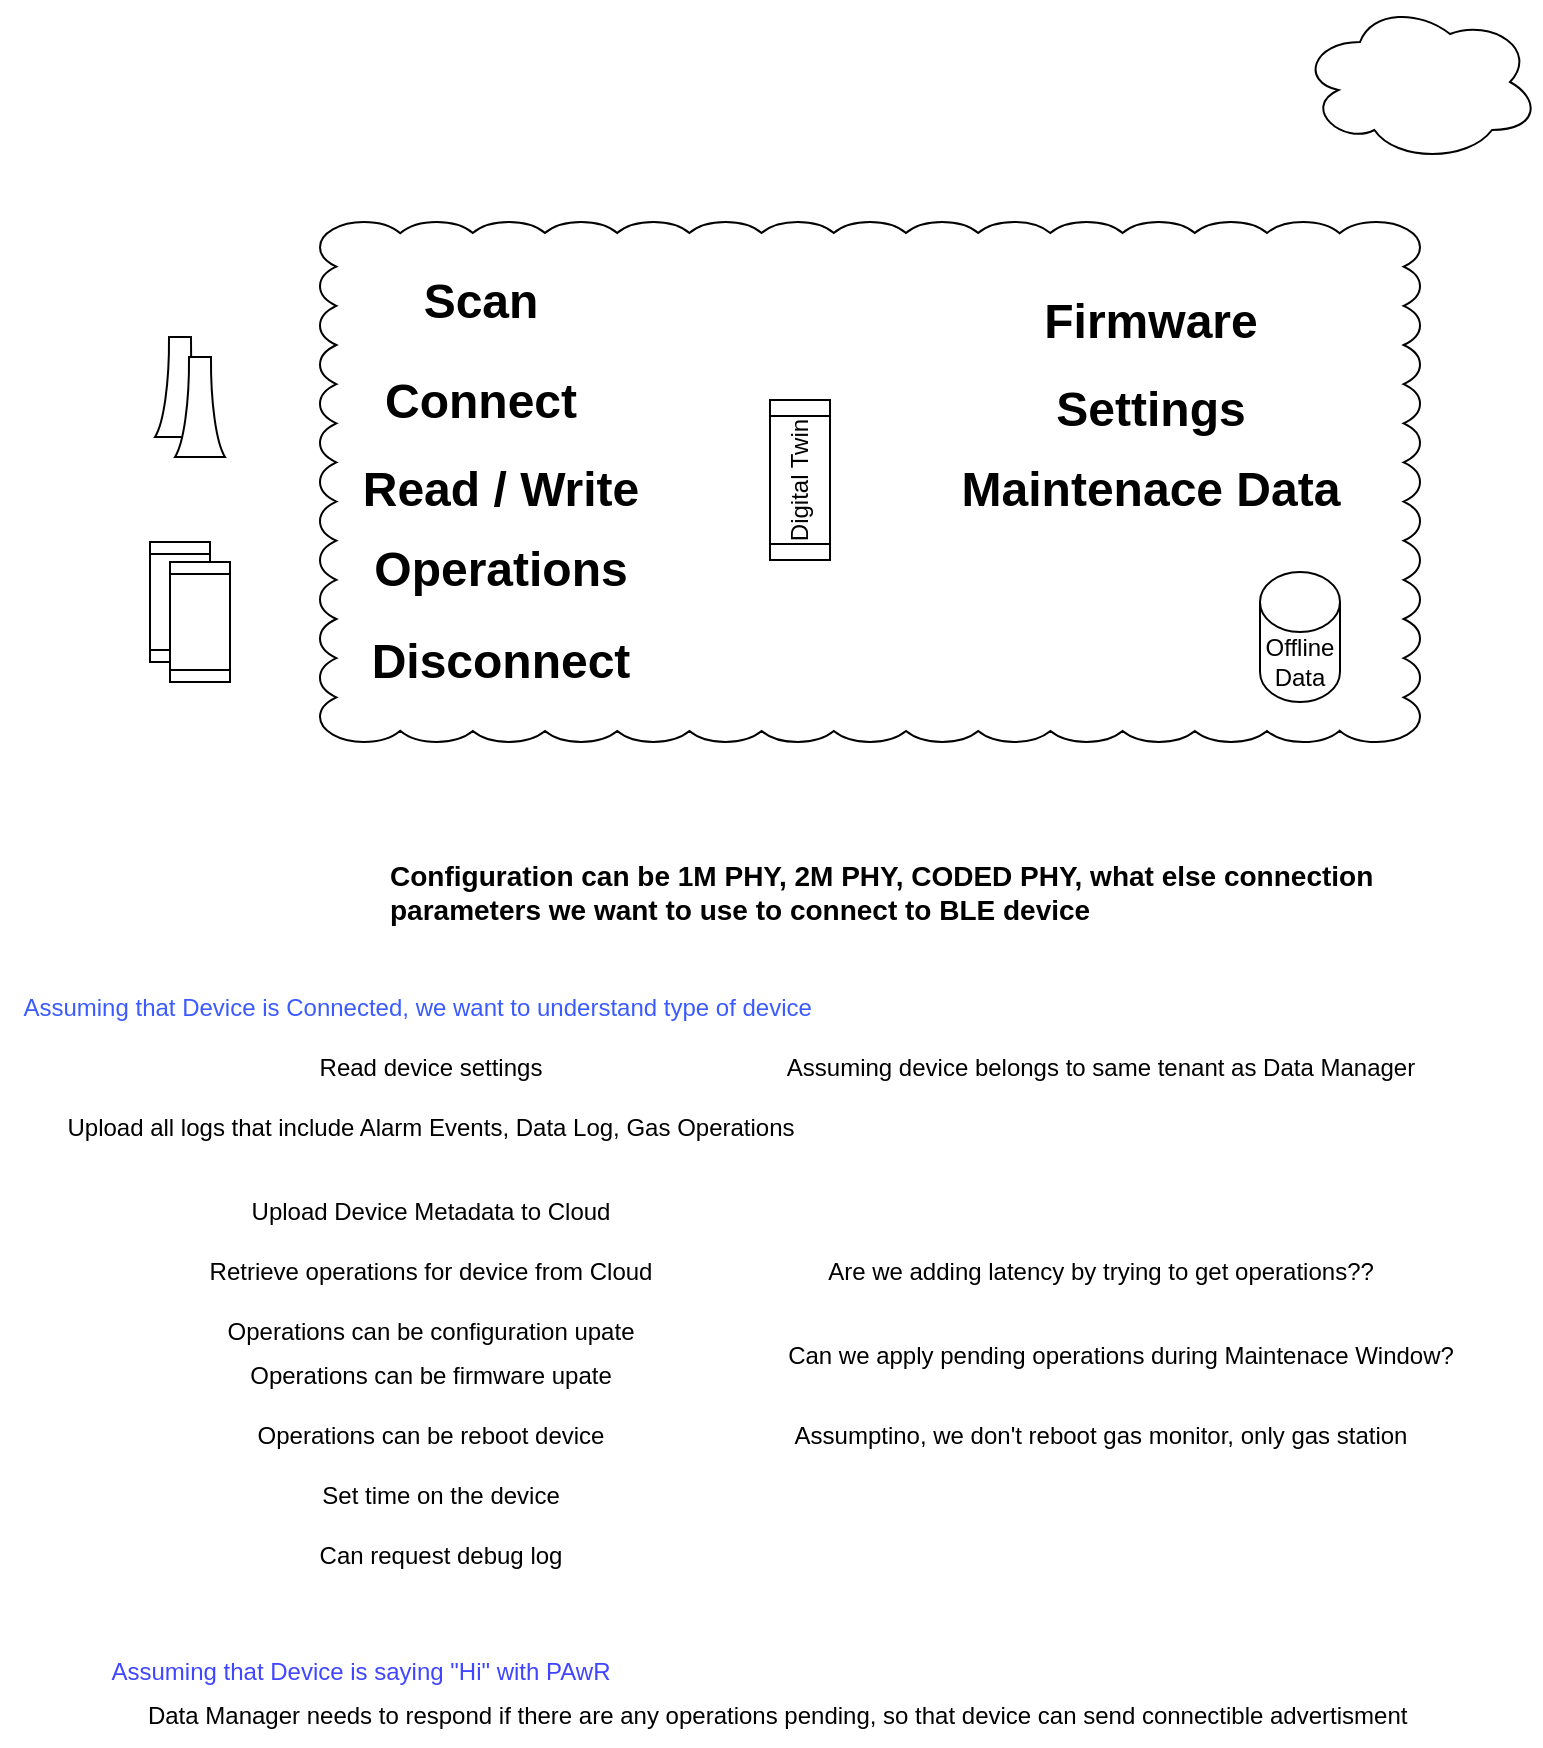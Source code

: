 <mxfile version="24.2.2" type="github" pages="5">
  <diagram name="BLE Device" id="xohVsvtXSEpIb4WMQ1DA">
    <mxGraphModel dx="1644" dy="412" grid="1" gridSize="10" guides="1" tooltips="1" connect="1" arrows="1" fold="1" page="1" pageScale="1" pageWidth="850" pageHeight="1100" math="0" shadow="0">
      <root>
        <mxCell id="0" />
        <mxCell id="1" parent="0" />
        <mxCell id="r-MkJSvTfkIxx8hobe0l-2" value="" style="ellipse;shape=cloud;whiteSpace=wrap;html=1;" parent="1" vertex="1">
          <mxGeometry x="620" y="10" width="120" height="80" as="geometry" />
        </mxCell>
        <mxCell id="r-MkJSvTfkIxx8hobe0l-3" value="" style="whiteSpace=wrap;html=1;shape=mxgraph.basic.cloud_rect" parent="1" vertex="1">
          <mxGeometry x="130" y="120" width="550" height="260" as="geometry" />
        </mxCell>
        <mxCell id="r-MkJSvTfkIxx8hobe0l-6" value="" style="verticalLabelPosition=bottom;align=center;outlineConnect=0;dashed=0;html=1;verticalAlign=top;shape=mxgraph.pid.flow_sensors.flow_nozzle;rotation=-90;" parent="1" vertex="1">
          <mxGeometry x="35" y="190" width="50" height="25" as="geometry" />
        </mxCell>
        <mxCell id="r-MkJSvTfkIxx8hobe0l-8" value="" style="shape=process;whiteSpace=wrap;html=1;backgroundOutline=1;rotation=-90;" parent="1" vertex="1">
          <mxGeometry x="30" y="295" width="60" height="30" as="geometry" />
        </mxCell>
        <mxCell id="r-MkJSvTfkIxx8hobe0l-18" value="Scan" style="text;strokeColor=none;fillColor=none;html=1;fontSize=24;fontStyle=1;verticalAlign=middle;align=center;" parent="1" vertex="1">
          <mxGeometry x="160" y="140" width="100" height="40" as="geometry" />
        </mxCell>
        <mxCell id="r-MkJSvTfkIxx8hobe0l-19" value="Connect" style="text;strokeColor=none;fillColor=none;html=1;fontSize=24;fontStyle=1;verticalAlign=middle;align=center;" parent="1" vertex="1">
          <mxGeometry x="160" y="190" width="100" height="40" as="geometry" />
        </mxCell>
        <mxCell id="r-MkJSvTfkIxx8hobe0l-20" value="Read / Write" style="text;strokeColor=none;fillColor=none;html=1;fontSize=24;fontStyle=1;verticalAlign=middle;align=center;" parent="1" vertex="1">
          <mxGeometry x="170" y="234" width="100" height="40" as="geometry" />
        </mxCell>
        <mxCell id="r-MkJSvTfkIxx8hobe0l-21" value="Disconnect" style="text;strokeColor=none;fillColor=none;html=1;fontSize=24;fontStyle=1;verticalAlign=middle;align=center;" parent="1" vertex="1">
          <mxGeometry x="170" y="320" width="100" height="40" as="geometry" />
        </mxCell>
        <mxCell id="r-MkJSvTfkIxx8hobe0l-23" value="Settings" style="text;strokeColor=none;fillColor=none;html=1;fontSize=24;fontStyle=1;verticalAlign=middle;align=center;" parent="1" vertex="1">
          <mxGeometry x="460" y="194" width="170" height="40" as="geometry" />
        </mxCell>
        <mxCell id="r-MkJSvTfkIxx8hobe0l-25" value="Firmware" style="text;strokeColor=none;fillColor=none;html=1;fontSize=24;fontStyle=1;verticalAlign=middle;align=center;" parent="1" vertex="1">
          <mxGeometry x="460" y="150" width="170" height="40" as="geometry" />
        </mxCell>
        <mxCell id="r-MkJSvTfkIxx8hobe0l-26" value="Maintenace Data" style="text;strokeColor=none;fillColor=none;html=1;fontSize=24;fontStyle=1;verticalAlign=middle;align=center;" parent="1" vertex="1">
          <mxGeometry x="460" y="234" width="170" height="40" as="geometry" />
        </mxCell>
        <mxCell id="r-MkJSvTfkIxx8hobe0l-27" value="Digital Twin" style="shape=process;whiteSpace=wrap;html=1;backgroundOutline=1;rotation=-90;" parent="1" vertex="1">
          <mxGeometry x="330" y="234" width="80" height="30" as="geometry" />
        </mxCell>
        <mxCell id="r-MkJSvTfkIxx8hobe0l-28" value="Operations" style="text;strokeColor=none;fillColor=none;html=1;fontSize=24;fontStyle=1;verticalAlign=middle;align=center;" parent="1" vertex="1">
          <mxGeometry x="170" y="274" width="100" height="40" as="geometry" />
        </mxCell>
        <mxCell id="r-MkJSvTfkIxx8hobe0l-31" value="Offline Data" style="shape=cylinder3;whiteSpace=wrap;html=1;boundedLbl=1;backgroundOutline=1;size=15;" parent="1" vertex="1">
          <mxGeometry x="600" y="295" width="40" height="65" as="geometry" />
        </mxCell>
        <mxCell id="r-MkJSvTfkIxx8hobe0l-32" value="&lt;h1 style=&quot;font-size: 14px;&quot;&gt;Configuration can be 1M PHY, 2M PHY, CODED PHY, what else connection parameters we want to use to connect to BLE device&lt;/h1&gt;" style="text;html=1;spacing=5;spacingTop=-20;whiteSpace=wrap;overflow=hidden;rounded=0;fontSize=14;" parent="1" vertex="1">
          <mxGeometry x="160" y="440" width="550" height="40" as="geometry" />
        </mxCell>
        <mxCell id="r-MkJSvTfkIxx8hobe0l-33" value="Assuming that Device is Connected, we want to understand type of device&amp;nbsp;" style="text;html=1;align=center;verticalAlign=middle;resizable=0;points=[];autosize=1;strokeColor=none;fillColor=none;fontColor=#3B5BFF;" parent="1" vertex="1">
          <mxGeometry x="-30" y="498" width="420" height="30" as="geometry" />
        </mxCell>
        <mxCell id="r-MkJSvTfkIxx8hobe0l-34" value="Read device settings" style="text;html=1;align=center;verticalAlign=middle;resizable=0;points=[];autosize=1;strokeColor=none;fillColor=none;" parent="1" vertex="1">
          <mxGeometry x="120" y="528" width="130" height="30" as="geometry" />
        </mxCell>
        <mxCell id="r-MkJSvTfkIxx8hobe0l-35" value="Assuming device belongs to same tenant as Data Manager" style="text;html=1;align=center;verticalAlign=middle;resizable=0;points=[];autosize=1;strokeColor=none;fillColor=none;" parent="1" vertex="1">
          <mxGeometry x="350" y="528" width="340" height="30" as="geometry" />
        </mxCell>
        <mxCell id="r-MkJSvTfkIxx8hobe0l-36" value="Upload Device Metadata to Cloud" style="text;html=1;align=center;verticalAlign=middle;resizable=0;points=[];autosize=1;strokeColor=none;fillColor=none;" parent="1" vertex="1">
          <mxGeometry x="85" y="600" width="200" height="30" as="geometry" />
        </mxCell>
        <mxCell id="r-MkJSvTfkIxx8hobe0l-37" value="Retrieve operations for device from Cloud" style="text;html=1;align=center;verticalAlign=middle;resizable=0;points=[];autosize=1;strokeColor=none;fillColor=none;" parent="1" vertex="1">
          <mxGeometry x="65" y="630" width="240" height="30" as="geometry" />
        </mxCell>
        <mxCell id="r-MkJSvTfkIxx8hobe0l-38" value="Are we adding latency by trying to get operations??" style="text;html=1;align=center;verticalAlign=middle;resizable=0;points=[];autosize=1;strokeColor=none;fillColor=none;" parent="1" vertex="1">
          <mxGeometry x="370" y="630" width="300" height="30" as="geometry" />
        </mxCell>
        <mxCell id="r-MkJSvTfkIxx8hobe0l-39" value="Operations can be configuration upate" style="text;html=1;align=center;verticalAlign=middle;resizable=0;points=[];autosize=1;strokeColor=none;fillColor=none;" parent="1" vertex="1">
          <mxGeometry x="70" y="660" width="230" height="30" as="geometry" />
        </mxCell>
        <mxCell id="r-MkJSvTfkIxx8hobe0l-40" value="Operations can be firmware upate" style="text;html=1;align=center;verticalAlign=middle;resizable=0;points=[];autosize=1;strokeColor=none;fillColor=none;" parent="1" vertex="1">
          <mxGeometry x="85" y="682" width="200" height="30" as="geometry" />
        </mxCell>
        <mxCell id="r-MkJSvTfkIxx8hobe0l-41" value="Operations can be reboot device" style="text;html=1;align=center;verticalAlign=middle;resizable=0;points=[];autosize=1;strokeColor=none;fillColor=none;" parent="1" vertex="1">
          <mxGeometry x="85" y="712" width="200" height="30" as="geometry" />
        </mxCell>
        <mxCell id="r-MkJSvTfkIxx8hobe0l-42" value="Assumptino, we don&#39;t reboot gas monitor, only gas station" style="text;html=1;align=center;verticalAlign=middle;resizable=0;points=[];autosize=1;strokeColor=none;fillColor=none;" parent="1" vertex="1">
          <mxGeometry x="355" y="712" width="330" height="30" as="geometry" />
        </mxCell>
        <mxCell id="r-MkJSvTfkIxx8hobe0l-43" value="Set time on the device" style="text;html=1;align=center;verticalAlign=middle;resizable=0;points=[];autosize=1;strokeColor=none;fillColor=none;" parent="1" vertex="1">
          <mxGeometry x="120" y="742" width="140" height="30" as="geometry" />
        </mxCell>
        <mxCell id="r-MkJSvTfkIxx8hobe0l-44" value="Can request debug log" style="text;html=1;align=center;verticalAlign=middle;resizable=0;points=[];autosize=1;strokeColor=none;fillColor=none;" parent="1" vertex="1">
          <mxGeometry x="120" y="772" width="140" height="30" as="geometry" />
        </mxCell>
        <mxCell id="r-MkJSvTfkIxx8hobe0l-45" value="Upload all logs that include Alarm Events, Data Log, Gas Operations" style="text;html=1;align=center;verticalAlign=middle;resizable=0;points=[];autosize=1;strokeColor=none;fillColor=none;" parent="1" vertex="1">
          <mxGeometry x="-10" y="558" width="390" height="30" as="geometry" />
        </mxCell>
        <mxCell id="r-MkJSvTfkIxx8hobe0l-46" value="Can we apply pending operations during Maintenace Window?" style="text;html=1;align=center;verticalAlign=middle;resizable=0;points=[];autosize=1;strokeColor=none;fillColor=none;" parent="1" vertex="1">
          <mxGeometry x="350" y="672" width="360" height="30" as="geometry" />
        </mxCell>
        <mxCell id="r-MkJSvTfkIxx8hobe0l-47" value="&lt;font color=&quot;#4046ff&quot;&gt;Assuming that Device is saying &quot;Hi&quot; with PAwR&lt;/font&gt;" style="text;html=1;align=center;verticalAlign=middle;resizable=0;points=[];autosize=1;strokeColor=none;fillColor=none;fontColor=#59FF9C;" parent="1" vertex="1">
          <mxGeometry x="15" y="830" width="270" height="30" as="geometry" />
        </mxCell>
        <mxCell id="r-MkJSvTfkIxx8hobe0l-48" value="Data Manager needs to respond if there are any operations pending, so that device can send connectible advertisment&amp;nbsp;" style="text;html=1;align=center;verticalAlign=middle;resizable=0;points=[];autosize=1;strokeColor=none;fillColor=none;" parent="1" vertex="1">
          <mxGeometry x="30" y="852" width="660" height="30" as="geometry" />
        </mxCell>
        <mxCell id="zOxs98dK47Ov6Tr6xc98-1" value="" style="shape=process;whiteSpace=wrap;html=1;backgroundOutline=1;rotation=-90;" parent="1" vertex="1">
          <mxGeometry x="40" y="305" width="60" height="30" as="geometry" />
        </mxCell>
        <mxCell id="zOxs98dK47Ov6Tr6xc98-2" value="" style="verticalLabelPosition=bottom;align=center;outlineConnect=0;dashed=0;html=1;verticalAlign=top;shape=mxgraph.pid.flow_sensors.flow_nozzle;rotation=-90;" parent="1" vertex="1">
          <mxGeometry x="45" y="200" width="50" height="25" as="geometry" />
        </mxCell>
      </root>
    </mxGraphModel>
  </diagram>
  <diagram id="RVPfXSCKzz2xiG9BvdHr" name="Data Manager">
    <mxGraphModel grid="1" page="1" gridSize="10" guides="1" tooltips="1" connect="1" arrows="1" fold="1" pageScale="1" pageWidth="850" pageHeight="1100" math="0" shadow="0">
      <root>
        <mxCell id="0" />
        <mxCell id="1" parent="0" />
        <mxCell id="exaQa9JJ01ZnAnkkj_xr-1" value="Data Manager knows whether it is just BLE gateway, or support Wirepas.&amp;nbsp; Only BLE, BLE + Wirepas, Wirepas Only" style="text;html=1;align=center;verticalAlign=middle;whiteSpace=wrap;rounded=0;" vertex="1" parent="1">
          <mxGeometry x="120" y="80" width="590" height="30" as="geometry" />
        </mxCell>
        <mxCell id="exaQa9JJ01ZnAnkkj_xr-2" value="If just BLE gateway, it needs to scan using both chips and handle traffic at the same time" style="text;html=1;align=center;verticalAlign=middle;whiteSpace=wrap;rounded=0;" vertex="1" parent="1">
          <mxGeometry x="140" y="200" width="590" height="30" as="geometry" />
        </mxCell>
        <mxCell id="q7k4f88DNoPHCewY_0DU-1" value="BLE service we write needs to be robust and manageable&amp;nbsp;" style="text;html=1;align=center;verticalAlign=middle;whiteSpace=wrap;rounded=0;" vertex="1" parent="1">
          <mxGeometry x="140" y="230" width="590" height="30" as="geometry" />
        </mxCell>
        <mxCell id="q7k4f88DNoPHCewY_0DU-2" value="BLE service needs to know when to scan Chip 0 / Chip 1, and when it stop scanning" style="text;html=1;align=center;verticalAlign=middle;whiteSpace=wrap;rounded=0;" vertex="1" parent="1">
          <mxGeometry x="140" y="260" width="590" height="30" as="geometry" />
        </mxCell>
        <mxCell id="q7k4f88DNoPHCewY_0DU-3" value="Need to understand how Cassia using its SSE to capture connectible advertisements" style="text;html=1;align=center;verticalAlign=middle;whiteSpace=wrap;rounded=0;fontColor=#FF6E4A;" vertex="1" parent="1">
          <mxGeometry x="140" y="290" width="590" height="30" as="geometry" />
        </mxCell>
        <mxCell id="jsshmo_ISpm7yV7gEqSC-2" value="Data Manager knows whether its BLE chip (non-Wirepas chip) needs to work on Code PHY or 2M PHY" style="text;html=1;align=center;verticalAlign=middle;whiteSpace=wrap;rounded=0;" vertex="1" parent="1">
          <mxGeometry x="130" y="130" width="590" height="30" as="geometry" />
        </mxCell>
      </root>
    </mxGraphModel>
  </diagram>
  <diagram id="4YHKwaMzP9yuaApxFE7U" name="Page-3">
    <mxGraphModel grid="1" page="1" gridSize="10" guides="1" tooltips="1" connect="1" arrows="1" fold="1" pageScale="1" pageWidth="850" pageHeight="1100" math="0" shadow="0">
      <root>
        <mxCell id="0" />
        <mxCell id="1" parent="0" />
        <mxCell id="w_X6F0pQKOWmFK-SUJ7B-1" value="" style="rounded=0;whiteSpace=wrap;html=1;" vertex="1" parent="1">
          <mxGeometry x="120" y="120" width="610" height="370" as="geometry" />
        </mxCell>
        <mxCell id="w_X6F0pQKOWmFK-SUJ7B-2" value="Data Manager" style="text;html=1;align=center;verticalAlign=middle;whiteSpace=wrap;rounded=0;" vertex="1" parent="1">
          <mxGeometry x="350" y="130" width="100" height="30" as="geometry" />
        </mxCell>
        <mxCell id="w_X6F0pQKOWmFK-SUJ7B-15" style="edgeStyle=none;rounded=0;orthogonalLoop=1;jettySize=auto;html=1;exitX=1;exitY=0.25;exitDx=0;exitDy=0;entryX=0;entryY=0.5;entryDx=0;entryDy=0;" edge="1" parent="1" source="w_X6F0pQKOWmFK-SUJ7B-3" target="w_X6F0pQKOWmFK-SUJ7B-4">
          <mxGeometry relative="1" as="geometry" />
        </mxCell>
        <mxCell id="w_X6F0pQKOWmFK-SUJ7B-3" value="BLE Device Manager" style="rounded=0;whiteSpace=wrap;html=1;" vertex="1" parent="1">
          <mxGeometry x="160" y="230" width="120" height="60" as="geometry" />
        </mxCell>
        <mxCell id="w_X6F0pQKOWmFK-SUJ7B-12" style="edgeStyle=none;rounded=0;orthogonalLoop=1;jettySize=auto;html=1;" edge="1" parent="1" source="w_X6F0pQKOWmFK-SUJ7B-4" target="w_X6F0pQKOWmFK-SUJ7B-11">
          <mxGeometry relative="1" as="geometry" />
        </mxCell>
        <mxCell id="w_X6F0pQKOWmFK-SUJ7B-4" value="Cloud Communicator (MQTT Pub/Sub)" style="rounded=0;whiteSpace=wrap;html=1;" vertex="1" parent="1">
          <mxGeometry x="520" y="230" width="120" height="60" as="geometry" />
        </mxCell>
        <mxCell id="w_X6F0pQKOWmFK-SUJ7B-14" style="edgeStyle=none;rounded=0;orthogonalLoop=1;jettySize=auto;html=1;exitX=1;exitY=0.5;exitDx=0;exitDy=0;" edge="1" parent="1" source="w_X6F0pQKOWmFK-SUJ7B-5" target="w_X6F0pQKOWmFK-SUJ7B-8">
          <mxGeometry relative="1" as="geometry" />
        </mxCell>
        <mxCell id="w_X6F0pQKOWmFK-SUJ7B-5" value="DBus" style="rounded=0;whiteSpace=wrap;html=1;" vertex="1" parent="1">
          <mxGeometry x="250" y="370" width="120" height="60" as="geometry" />
        </mxCell>
        <mxCell id="w_X6F0pQKOWmFK-SUJ7B-6" value="Wirepas Mesh" style="ellipse;shape=cloud;whiteSpace=wrap;html=1;" vertex="1" parent="1">
          <mxGeometry x="10" y="380" width="120" height="80" as="geometry" />
        </mxCell>
        <mxCell id="w_X6F0pQKOWmFK-SUJ7B-7" value="" style="image;aspect=fixed;html=1;points=[];align=center;fontSize=12;image=img/lib/azure2/intune/Device_Compliance.svg;" vertex="1" parent="1">
          <mxGeometry x="40" y="130" width="62" height="68" as="geometry" />
        </mxCell>
        <mxCell id="w_X6F0pQKOWmFK-SUJ7B-8" value="Wirepas Transport Service" style="rounded=0;whiteSpace=wrap;html=1;" vertex="1" parent="1">
          <mxGeometry x="530" y="310" width="120" height="60" as="geometry" />
        </mxCell>
        <mxCell id="w_X6F0pQKOWmFK-SUJ7B-11" value="c8y" style="ellipse;shape=cloud;whiteSpace=wrap;html=1;" vertex="1" parent="1">
          <mxGeometry x="670" y="10" width="120" height="80" as="geometry" />
        </mxCell>
        <mxCell id="w_X6F0pQKOWmFK-SUJ7B-16" value="BDM sends device data to CC" style="text;html=1;align=center;verticalAlign=middle;whiteSpace=wrap;rounded=0;" vertex="1" parent="1">
          <mxGeometry x="340" y="210" width="160" height="30" as="geometry" />
        </mxCell>
        <mxCell id="w_X6F0pQKOWmFK-SUJ7B-17" value="BDM asks for pending operations for given device" style="text;html=1;align=center;verticalAlign=middle;whiteSpace=wrap;rounded=0;" vertex="1" parent="1">
          <mxGeometry x="320" y="270" width="160" height="30" as="geometry" />
        </mxCell>
        <mxCell id="w_X6F0pQKOWmFK-SUJ7B-18" value="Convert BLE to JSON" style="rounded=0;whiteSpace=wrap;html=1;" vertex="1" parent="1">
          <mxGeometry x="330" y="190" width="120" height="20" as="geometry" />
        </mxCell>
        <mxCell id="w_X6F0pQKOWmFK-SUJ7B-19" value="Convert JSON to BLE" style="rounded=0;whiteSpace=wrap;html=1;" vertex="1" parent="1">
          <mxGeometry x="340" y="300" width="120" height="20" as="geometry" />
        </mxCell>
        <mxCell id="w_X6F0pQKOWmFK-SUJ7B-21" style="edgeStyle=none;rounded=0;orthogonalLoop=1;jettySize=auto;html=1;exitX=0.75;exitY=0;exitDx=0;exitDy=0;" edge="1" parent="1" source="w_X6F0pQKOWmFK-SUJ7B-20" target="w_X6F0pQKOWmFK-SUJ7B-11">
          <mxGeometry relative="1" as="geometry" />
        </mxCell>
        <mxCell id="w_X6F0pQKOWmFK-SUJ7B-20" value="thin-edge.io" style="text;html=1;align=center;verticalAlign=middle;whiteSpace=wrap;rounded=0;" vertex="1" parent="1">
          <mxGeometry x="550" y="130" width="90" height="30" as="geometry" />
        </mxCell>
      </root>
    </mxGraphModel>
  </diagram>
  <diagram id="XpZ4DdwXBSxn-4lKxU6y" name="Thin-Edge Update">
    <mxGraphModel grid="1" page="1" gridSize="10" guides="1" tooltips="1" connect="1" arrows="1" fold="1" pageScale="1" pageWidth="850" pageHeight="1100" math="0" shadow="0">
      <root>
        <mxCell id="0" />
        <mxCell id="1" parent="0" />
      </root>
    </mxGraphModel>
  </diagram>
  <diagram id="I-R7iJwdzy81k7B31pgf" name="Page-5">
    <mxGraphModel dx="1644" dy="412" grid="1" gridSize="10" guides="1" tooltips="1" connect="1" arrows="1" fold="1" page="1" pageScale="1" pageWidth="850" pageHeight="1100" math="0" shadow="0">
      <root>
        <mxCell id="0" />
        <mxCell id="1" parent="0" />
        <mxCell id="GexKohu7K1llusoqCRSe-41" value="" style="group" vertex="1" connectable="0" parent="1">
          <mxGeometry x="-12.5" y="50" width="802.5" height="502" as="geometry" />
        </mxCell>
        <mxCell id="GexKohu7K1llusoqCRSe-9" value="Host machine" style="points=[[0,0],[0.25,0],[0.5,0],[0.75,0],[1,0],[1,0.25],[1,0.5],[1,0.75],[1,1],[0.75,1],[0.5,1],[0.25,1],[0,1],[0,0.75],[0,0.5],[0,0.25]];outlineConnect=0;gradientColor=none;html=1;whiteSpace=wrap;fontSize=12;fontStyle=0;container=1;pointerEvents=0;collapsible=0;recursiveResize=0;shape=mxgraph.aws4.group;grIcon=mxgraph.aws4.group_vpc2;strokeColor=#8C4FFF;fillColor=none;verticalAlign=top;align=left;spacingLeft=30;fontColor=#AAB7B8;dashed=0;" vertex="1" parent="GexKohu7K1llusoqCRSe-41">
          <mxGeometry x="172.5" y="130" width="448" height="330" as="geometry" />
        </mxCell>
        <mxCell id="GexKohu7K1llusoqCRSe-10" value="" style="sketch=0;outlineConnect=0;fontColor=#232F3E;gradientColor=none;fillColor=#8C4FFF;strokeColor=none;dashed=0;verticalLabelPosition=bottom;verticalAlign=top;align=center;html=1;fontSize=12;fontStyle=0;aspect=fixed;pointerEvents=1;shape=mxgraph.aws4.endpoints;" vertex="1" parent="GexKohu7K1llusoqCRSe-9">
          <mxGeometry x="410" y="30" width="78" height="78" as="geometry" />
        </mxCell>
        <mxCell id="GexKohu7K1llusoqCRSe-12" value="" style="sketch=0;aspect=fixed;pointerEvents=1;shadow=0;dashed=0;html=1;strokeColor=none;labelPosition=center;verticalLabelPosition=bottom;verticalAlign=top;align=center;fillColor=#00188D;shape=mxgraph.mscae.enterprise.application_blank" vertex="1" parent="GexKohu7K1llusoqCRSe-9">
          <mxGeometry x="199" y="190" width="50" height="43" as="geometry" />
        </mxCell>
        <mxCell id="GexKohu7K1llusoqCRSe-23" value="" style="html=1;verticalLabelPosition=bottom;align=center;labelBackgroundColor=#ffffff;verticalAlign=top;strokeWidth=2;strokeColor=#0080F0;shadow=0;dashed=0;shape=mxgraph.ios7.icons.bluetooth;pointerEvents=1" vertex="1" parent="GexKohu7K1llusoqCRSe-9">
          <mxGeometry y="215" width="15" height="28.8" as="geometry" />
        </mxCell>
        <mxCell id="GexKohu7K1llusoqCRSe-25" value="" style="sketch=0;points=[[0.015,0.015,0],[0.985,0.015,0],[0.985,0.985,0],[0.015,0.985,0],[0.25,0,0],[0.5,0,0],[0.75,0,0],[1,0.25,0],[1,0.5,0],[1,0.75,0],[0.75,1,0],[0.5,1,0],[0.25,1,0],[0,0.75,0],[0,0.5,0],[0,0.25,0]];verticalLabelPosition=bottom;html=1;verticalAlign=top;aspect=fixed;align=center;pointerEvents=1;shape=mxgraph.cisco19.rect;prIcon=mesh_access_point;fillColor=#FAFAFA;strokeColor=#005073;" vertex="1" parent="GexKohu7K1llusoqCRSe-9">
          <mxGeometry y="193.8" width="64" height="50" as="geometry" />
        </mxCell>
        <mxCell id="GexKohu7K1llusoqCRSe-13" value="" style="sketch=0;aspect=fixed;pointerEvents=1;shadow=0;dashed=0;html=1;strokeColor=none;labelPosition=center;verticalLabelPosition=bottom;verticalAlign=top;align=center;fillColor=#00188D;shape=mxgraph.mscae.enterprise.client_application" vertex="1" parent="GexKohu7K1llusoqCRSe-41">
          <mxGeometry x="682.5" y="470" width="50" height="32" as="geometry" />
        </mxCell>
        <mxCell id="GexKohu7K1llusoqCRSe-14" value="" style="sketch=0;aspect=fixed;pointerEvents=1;shadow=0;dashed=0;html=1;strokeColor=none;labelPosition=center;verticalLabelPosition=bottom;verticalAlign=top;align=center;fillColor=#00188D;shape=mxgraph.mscae.enterprise.client_application" vertex="1" parent="GexKohu7K1llusoqCRSe-41">
          <mxGeometry x="752.5" y="468" width="50" height="32" as="geometry" />
        </mxCell>
        <mxCell id="GexKohu7K1llusoqCRSe-15" value="" style="sketch=0;aspect=fixed;pointerEvents=1;shadow=0;dashed=0;html=1;strokeColor=none;labelPosition=center;verticalLabelPosition=bottom;verticalAlign=top;align=center;fillColor=#00188D;shape=mxgraph.mscae.enterprise.internet_hollow" vertex="1" parent="GexKohu7K1llusoqCRSe-41">
          <mxGeometry x="632.5" width="170" height="105.4" as="geometry" />
        </mxCell>
        <mxCell id="GexKohu7K1llusoqCRSe-16" value="" style="sketch=0;aspect=fixed;pointerEvents=1;shadow=0;dashed=0;html=1;strokeColor=none;labelPosition=center;verticalLabelPosition=bottom;verticalAlign=top;align=center;fillColor=#00188D;shape=mxgraph.azure.mobile" vertex="1" parent="GexKohu7K1llusoqCRSe-41">
          <mxGeometry x="42.5" y="154" width="35" height="50" as="geometry" />
        </mxCell>
        <mxCell id="GexKohu7K1llusoqCRSe-18" value="" style="sketch=0;aspect=fixed;pointerEvents=1;shadow=0;dashed=0;html=1;strokeColor=none;labelPosition=center;verticalLabelPosition=bottom;verticalAlign=top;align=center;fillColor=#00188D;shape=mxgraph.azure.server" vertex="1" parent="GexKohu7K1llusoqCRSe-41">
          <mxGeometry x="35" y="260" width="50" height="15" as="geometry" />
        </mxCell>
        <mxCell id="GexKohu7K1llusoqCRSe-20" value="" style="sketch=0;aspect=fixed;pointerEvents=1;shadow=0;dashed=0;html=1;strokeColor=none;labelPosition=center;verticalLabelPosition=bottom;verticalAlign=top;align=center;fillColor=#00188D;shape=mxgraph.azure.mobile" vertex="1" parent="GexKohu7K1llusoqCRSe-41">
          <mxGeometry x="57.5" y="170" width="35" height="50" as="geometry" />
        </mxCell>
        <mxCell id="GexKohu7K1llusoqCRSe-21" value="" style="sketch=0;aspect=fixed;pointerEvents=1;shadow=0;dashed=0;html=1;strokeColor=none;labelPosition=center;verticalLabelPosition=bottom;verticalAlign=top;align=center;fillColor=#00188D;shape=mxgraph.azure.server" vertex="1" parent="GexKohu7K1llusoqCRSe-41">
          <mxGeometry x="50" y="280" width="50" height="15" as="geometry" />
        </mxCell>
        <mxCell id="GexKohu7K1llusoqCRSe-22" value="" style="html=1;verticalLabelPosition=bottom;align=center;labelBackgroundColor=#ffffff;verticalAlign=top;strokeWidth=2;strokeColor=#0080F0;shadow=0;dashed=0;shape=mxgraph.ios7.icons.bluetooth;pointerEvents=1" vertex="1" parent="GexKohu7K1llusoqCRSe-41">
          <mxGeometry x="172.5" y="192" width="15" height="28.8" as="geometry" />
        </mxCell>
        <mxCell id="GexKohu7K1llusoqCRSe-24" value="" style="endArrow=none;dashed=1;html=1;dashPattern=1 3;strokeWidth=2;rounded=0;entryX=-0.133;entryY=0.486;entryDx=0;entryDy=0;entryPerimeter=0;" edge="1" parent="GexKohu7K1llusoqCRSe-41" target="GexKohu7K1llusoqCRSe-22">
          <mxGeometry width="50" height="50" relative="1" as="geometry">
            <mxPoint x="92.5" y="200" as="sourcePoint" />
            <mxPoint x="142.5" y="150" as="targetPoint" />
          </mxGeometry>
        </mxCell>
        <mxCell id="GexKohu7K1llusoqCRSe-28" value="" style="endArrow=none;dashed=1;html=1;dashPattern=1 3;strokeWidth=2;rounded=0;entryX=-0.012;entryY=0.228;entryDx=0;entryDy=0;entryPerimeter=0;" edge="1" parent="GexKohu7K1llusoqCRSe-41" target="GexKohu7K1llusoqCRSe-9">
          <mxGeometry width="50" height="50" relative="1" as="geometry">
            <mxPoint x="92.5" y="295" as="sourcePoint" />
            <mxPoint x="170.5" y="181" as="targetPoint" />
            <Array as="points">
              <mxPoint x="92.5" y="295" />
            </Array>
          </mxGeometry>
        </mxCell>
        <mxCell id="GexKohu7K1llusoqCRSe-30" value="" style="sketch=0;aspect=fixed;pointerEvents=1;shadow=0;dashed=0;html=1;strokeColor=none;labelPosition=center;verticalLabelPosition=bottom;verticalAlign=top;align=center;fillColor=#00188D;shape=mxgraph.azure.mobile" vertex="1" parent="GexKohu7K1llusoqCRSe-41">
          <mxGeometry x="77.5" y="418" width="35" height="50" as="geometry" />
        </mxCell>
        <mxCell id="GexKohu7K1llusoqCRSe-31" value="" style="sketch=0;aspect=fixed;pointerEvents=1;shadow=0;dashed=0;html=1;strokeColor=none;labelPosition=center;verticalLabelPosition=bottom;verticalAlign=top;align=center;fillColor=#00188D;shape=mxgraph.azure.mobile" vertex="1" parent="GexKohu7K1llusoqCRSe-41">
          <mxGeometry y="324.8" width="35" height="50" as="geometry" />
        </mxCell>
        <mxCell id="GexKohu7K1llusoqCRSe-36" value="" style="sketch=0;points=[[0.5,0,0],[1,0.5,0],[0.5,1,0],[0,0.5,0],[0.145,0.145,0],[0.856,0.145,0],[0.855,0.856,0],[0.145,0.855,0]];verticalLabelPosition=bottom;html=1;verticalAlign=top;aspect=fixed;align=center;pointerEvents=1;shape=mxgraph.cisco19.rect;prIcon=wireless_router;fillColor=#FAFAFA;strokeColor=#005073;" vertex="1" parent="GexKohu7K1llusoqCRSe-41">
          <mxGeometry x="73.75" y="323.8" width="42.5" height="51" as="geometry" />
        </mxCell>
        <mxCell id="GexKohu7K1llusoqCRSe-37" style="rounded=0;orthogonalLoop=1;jettySize=auto;html=1;entryX=0;entryY=0.5;entryDx=0;entryDy=0;entryPerimeter=0;jumpStyle=line;" edge="1" parent="GexKohu7K1llusoqCRSe-41" source="GexKohu7K1llusoqCRSe-31" target="GexKohu7K1llusoqCRSe-36">
          <mxGeometry relative="1" as="geometry" />
        </mxCell>
        <mxCell id="GexKohu7K1llusoqCRSe-39" style="edgeStyle=orthogonalEdgeStyle;rounded=0;orthogonalLoop=1;jettySize=auto;html=1;entryX=0.5;entryY=1;entryDx=0;entryDy=0;entryPerimeter=0;" edge="1" parent="GexKohu7K1llusoqCRSe-41" source="GexKohu7K1llusoqCRSe-30" target="GexKohu7K1llusoqCRSe-36">
          <mxGeometry relative="1" as="geometry" />
        </mxCell>
        <mxCell id="GexKohu7K1llusoqCRSe-40" style="edgeStyle=orthogonalEdgeStyle;rounded=0;orthogonalLoop=1;jettySize=auto;html=1;exitX=1;exitY=0.5;exitDx=0;exitDy=0;exitPerimeter=0;entryX=0;entryY=0.5;entryDx=0;entryDy=0;entryPerimeter=0;" edge="1" parent="GexKohu7K1llusoqCRSe-41" source="GexKohu7K1llusoqCRSe-36" target="GexKohu7K1llusoqCRSe-25">
          <mxGeometry relative="1" as="geometry" />
        </mxCell>
      </root>
    </mxGraphModel>
  </diagram>
</mxfile>
